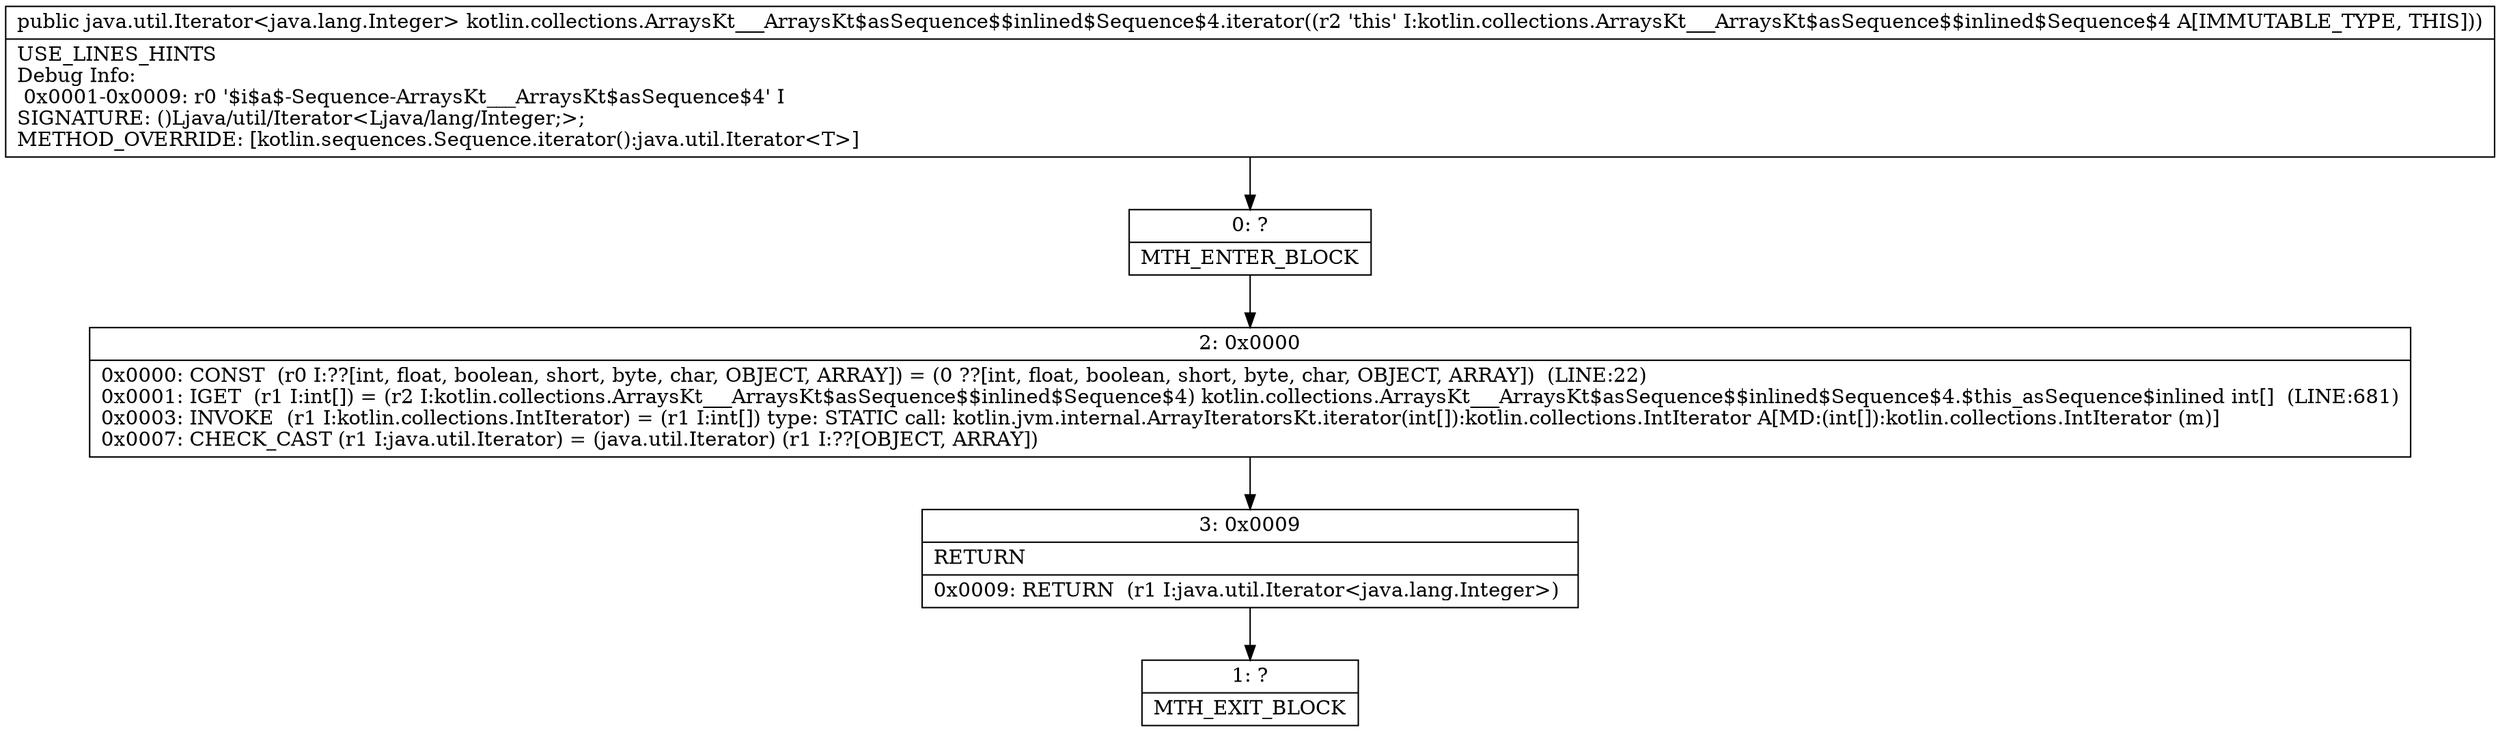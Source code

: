 digraph "CFG forkotlin.collections.ArraysKt___ArraysKt$asSequence$$inlined$Sequence$4.iterator()Ljava\/util\/Iterator;" {
Node_0 [shape=record,label="{0\:\ ?|MTH_ENTER_BLOCK\l}"];
Node_2 [shape=record,label="{2\:\ 0x0000|0x0000: CONST  (r0 I:??[int, float, boolean, short, byte, char, OBJECT, ARRAY]) = (0 ??[int, float, boolean, short, byte, char, OBJECT, ARRAY])  (LINE:22)\l0x0001: IGET  (r1 I:int[]) = (r2 I:kotlin.collections.ArraysKt___ArraysKt$asSequence$$inlined$Sequence$4) kotlin.collections.ArraysKt___ArraysKt$asSequence$$inlined$Sequence$4.$this_asSequence$inlined int[]  (LINE:681)\l0x0003: INVOKE  (r1 I:kotlin.collections.IntIterator) = (r1 I:int[]) type: STATIC call: kotlin.jvm.internal.ArrayIteratorsKt.iterator(int[]):kotlin.collections.IntIterator A[MD:(int[]):kotlin.collections.IntIterator (m)]\l0x0007: CHECK_CAST (r1 I:java.util.Iterator) = (java.util.Iterator) (r1 I:??[OBJECT, ARRAY]) \l}"];
Node_3 [shape=record,label="{3\:\ 0x0009|RETURN\l|0x0009: RETURN  (r1 I:java.util.Iterator\<java.lang.Integer\>) \l}"];
Node_1 [shape=record,label="{1\:\ ?|MTH_EXIT_BLOCK\l}"];
MethodNode[shape=record,label="{public java.util.Iterator\<java.lang.Integer\> kotlin.collections.ArraysKt___ArraysKt$asSequence$$inlined$Sequence$4.iterator((r2 'this' I:kotlin.collections.ArraysKt___ArraysKt$asSequence$$inlined$Sequence$4 A[IMMUTABLE_TYPE, THIS]))  | USE_LINES_HINTS\lDebug Info:\l  0x0001\-0x0009: r0 '$i$a$\-Sequence\-ArraysKt___ArraysKt$asSequence$4' I\lSIGNATURE: ()Ljava\/util\/Iterator\<Ljava\/lang\/Integer;\>;\lMETHOD_OVERRIDE: [kotlin.sequences.Sequence.iterator():java.util.Iterator\<T\>]\l}"];
MethodNode -> Node_0;Node_0 -> Node_2;
Node_2 -> Node_3;
Node_3 -> Node_1;
}


